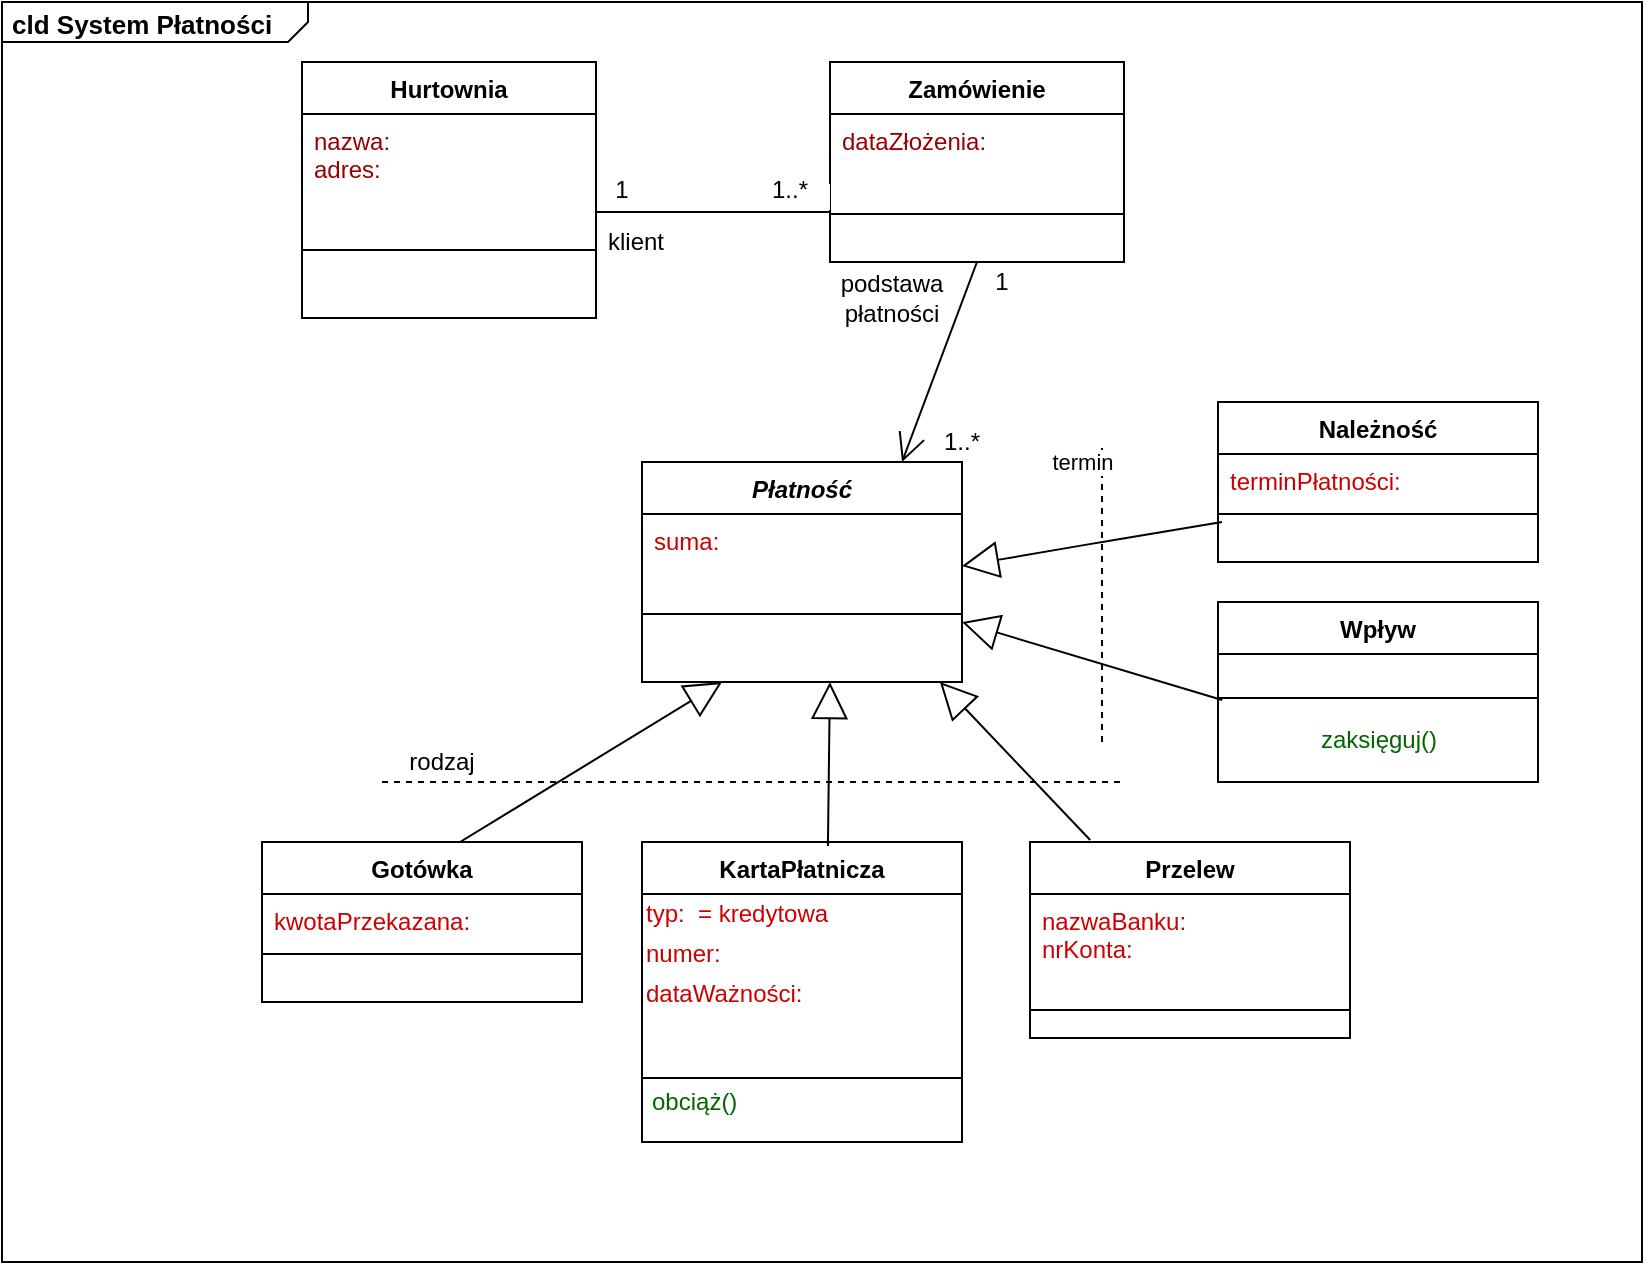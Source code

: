 <mxfile version="13.8.1" type="github">
  <diagram id="C5RBs43oDa-KdzZeNtuy" name="Page-1">
    <mxGraphModel dx="1422" dy="794" grid="1" gridSize="10" guides="1" tooltips="1" connect="1" arrows="1" fold="1" page="1" pageScale="1" pageWidth="827" pageHeight="1169" math="0" shadow="0">
      <root>
        <mxCell id="WIyWlLk6GJQsqaUBKTNV-0" />
        <mxCell id="WIyWlLk6GJQsqaUBKTNV-1" parent="WIyWlLk6GJQsqaUBKTNV-0" />
        <mxCell id="IsudMii8Q0N2PPrj4jWD-1" value="&lt;p style=&quot;margin: 0px ; margin-top: 4px ; margin-left: 5px ; text-align: left&quot;&gt;&lt;font size=&quot;1&quot;&gt;&lt;b style=&quot;font-size: 13px&quot;&gt;cld System Płatności&lt;/b&gt;&lt;/font&gt;&lt;/p&gt;" style="html=1;shape=mxgraph.sysml.package;overflow=fill;labelX=153;align=left;spacingLeft=5;verticalAlign=top;spacingTop=-3;" vertex="1" parent="WIyWlLk6GJQsqaUBKTNV-1">
          <mxGeometry width="820" height="630" as="geometry" />
        </mxCell>
        <mxCell id="Mx-o0EMdBll9NN91Q_Tn-3" value="" style="endArrow=none;dashed=1;html=1;" parent="WIyWlLk6GJQsqaUBKTNV-1" edge="1">
          <mxGeometry width="50" height="50" relative="1" as="geometry">
            <mxPoint x="550" y="370" as="sourcePoint" />
            <mxPoint x="550" y="220" as="targetPoint" />
          </mxGeometry>
        </mxCell>
        <mxCell id="INo-JVVAnC1g_wuhXMjd-1" value="termin" style="endArrow=block;endSize=16;endFill=0;html=1;exitX=0.013;exitY=0.523;exitDx=0;exitDy=0;exitPerimeter=0;" parent="WIyWlLk6GJQsqaUBKTNV-1" source="Mx-o0EMdBll9NN91Q_Tn-8" edge="1">
          <mxGeometry x="0.492" y="-94" width="160" relative="1" as="geometry">
            <mxPoint x="600" y="350" as="sourcePoint" />
            <mxPoint x="480" y="310" as="targetPoint" />
            <Array as="points" />
            <mxPoint as="offset" />
          </mxGeometry>
        </mxCell>
        <mxCell id="zkfFHV4jXpPFQw0GAbJ--0" value="Płatność" style="swimlane;fontStyle=3;align=center;verticalAlign=top;childLayout=stackLayout;horizontal=1;startSize=26;horizontalStack=0;resizeParent=1;resizeLast=0;collapsible=1;marginBottom=0;rounded=0;shadow=0;strokeWidth=1;" parent="WIyWlLk6GJQsqaUBKTNV-1" vertex="1">
          <mxGeometry x="320" y="230" width="160" height="110" as="geometry">
            <mxRectangle x="230" y="140" width="160" height="26" as="alternateBounds" />
          </mxGeometry>
        </mxCell>
        <mxCell id="zkfFHV4jXpPFQw0GAbJ--2" value="suma:" style="text;align=left;verticalAlign=top;spacingLeft=4;spacingRight=4;overflow=hidden;rotatable=0;points=[[0,0.5],[1,0.5]];portConstraint=eastwest;rounded=0;shadow=0;html=0;fontColor=#CC0000;" parent="zkfFHV4jXpPFQw0GAbJ--0" vertex="1">
          <mxGeometry y="26" width="160" height="26" as="geometry" />
        </mxCell>
        <mxCell id="zkfFHV4jXpPFQw0GAbJ--4" value="" style="line;html=1;strokeWidth=1;align=left;verticalAlign=middle;spacingTop=-1;spacingLeft=3;spacingRight=3;rotatable=0;labelPosition=right;points=[];portConstraint=eastwest;" parent="zkfFHV4jXpPFQw0GAbJ--0" vertex="1">
          <mxGeometry y="52" width="160" height="48" as="geometry" />
        </mxCell>
        <mxCell id="zkfFHV4jXpPFQw0GAbJ--17" value="Należność" style="swimlane;fontStyle=1;align=center;verticalAlign=top;childLayout=stackLayout;horizontal=1;startSize=26;horizontalStack=0;resizeParent=1;resizeLast=0;collapsible=1;marginBottom=0;rounded=0;shadow=0;strokeWidth=1;" parent="WIyWlLk6GJQsqaUBKTNV-1" vertex="1">
          <mxGeometry x="608" y="200" width="160" height="80" as="geometry">
            <mxRectangle x="550" y="140" width="160" height="26" as="alternateBounds" />
          </mxGeometry>
        </mxCell>
        <mxCell id="zkfFHV4jXpPFQw0GAbJ--22" value="terminPłatności:" style="text;align=left;verticalAlign=top;spacingLeft=4;spacingRight=4;overflow=hidden;rotatable=0;points=[[0,0.5],[1,0.5]];portConstraint=eastwest;rounded=0;shadow=0;html=0;fontColor=#CC0000;" parent="zkfFHV4jXpPFQw0GAbJ--17" vertex="1">
          <mxGeometry y="26" width="160" height="26" as="geometry" />
        </mxCell>
        <mxCell id="zkfFHV4jXpPFQw0GAbJ--23" value="" style="line;html=1;strokeWidth=1;align=left;verticalAlign=middle;spacingTop=-1;spacingLeft=3;spacingRight=3;rotatable=0;labelPosition=right;points=[];portConstraint=eastwest;" parent="zkfFHV4jXpPFQw0GAbJ--17" vertex="1">
          <mxGeometry y="52" width="160" height="8" as="geometry" />
        </mxCell>
        <mxCell id="INo-JVVAnC1g_wuhXMjd-0" value="termin" style="endArrow=block;endSize=16;endFill=0;html=1;" parent="zkfFHV4jXpPFQw0GAbJ--17" edge="1">
          <mxGeometry x="-0.077" y="-41" width="160" relative="1" as="geometry">
            <mxPoint x="2" y="60" as="sourcePoint" />
            <mxPoint x="-128" y="82" as="targetPoint" />
            <Array as="points">
              <mxPoint x="-58" y="70" />
            </Array>
            <mxPoint x="-3" as="offset" />
          </mxGeometry>
        </mxCell>
        <mxCell id="Mx-o0EMdBll9NN91Q_Tn-6" value="Wpływ" style="swimlane;fontStyle=1;align=center;verticalAlign=top;childLayout=stackLayout;horizontal=1;startSize=26;horizontalStack=0;resizeParent=1;resizeLast=0;collapsible=1;marginBottom=0;rounded=0;shadow=0;strokeWidth=1;" parent="WIyWlLk6GJQsqaUBKTNV-1" vertex="1">
          <mxGeometry x="608" y="300" width="160" height="90" as="geometry">
            <mxRectangle x="550" y="140" width="160" height="26" as="alternateBounds" />
          </mxGeometry>
        </mxCell>
        <mxCell id="Mx-o0EMdBll9NN91Q_Tn-8" value="" style="line;html=1;strokeWidth=1;align=left;verticalAlign=middle;spacingTop=-1;spacingLeft=3;spacingRight=3;rotatable=0;labelPosition=right;points=[];portConstraint=eastwest;" parent="Mx-o0EMdBll9NN91Q_Tn-6" vertex="1">
          <mxGeometry y="26" width="160" height="44" as="geometry" />
        </mxCell>
        <mxCell id="INo-JVVAnC1g_wuhXMjd-3" value="zaksięguj()" style="text;html=1;align=center;verticalAlign=middle;resizable=0;points=[];autosize=1;labelPosition=center;verticalLabelPosition=middle;spacingTop=-13;fontColor=#006600;" parent="Mx-o0EMdBll9NN91Q_Tn-6" vertex="1">
          <mxGeometry y="70" width="160" height="10" as="geometry" />
        </mxCell>
        <mxCell id="zkfFHV4jXpPFQw0GAbJ--6" value="Gotówka" style="swimlane;fontStyle=1;align=center;verticalAlign=top;childLayout=stackLayout;horizontal=1;startSize=26;horizontalStack=0;resizeParent=1;resizeLast=0;collapsible=1;marginBottom=0;rounded=0;shadow=0;strokeWidth=1;" parent="WIyWlLk6GJQsqaUBKTNV-1" vertex="1">
          <mxGeometry x="130" y="420" width="160" height="80" as="geometry">
            <mxRectangle x="130" y="380" width="160" height="26" as="alternateBounds" />
          </mxGeometry>
        </mxCell>
        <mxCell id="zkfFHV4jXpPFQw0GAbJ--7" value="kwotaPrzekazana:" style="text;align=left;verticalAlign=top;spacingLeft=4;spacingRight=4;overflow=hidden;rotatable=0;points=[[0,0.5],[1,0.5]];portConstraint=eastwest;fontColor=#CC0000;" parent="zkfFHV4jXpPFQw0GAbJ--6" vertex="1">
          <mxGeometry y="26" width="160" height="26" as="geometry" />
        </mxCell>
        <mxCell id="zkfFHV4jXpPFQw0GAbJ--9" value="" style="line;html=1;strokeWidth=1;align=left;verticalAlign=middle;spacingTop=-1;spacingLeft=3;spacingRight=3;rotatable=0;labelPosition=right;points=[];portConstraint=eastwest;" parent="zkfFHV4jXpPFQw0GAbJ--6" vertex="1">
          <mxGeometry y="52" width="160" height="8" as="geometry" />
        </mxCell>
        <mxCell id="zkfFHV4jXpPFQw0GAbJ--13" value="KartaPłatnicza" style="swimlane;fontStyle=1;align=center;verticalAlign=top;childLayout=stackLayout;horizontal=1;startSize=26;horizontalStack=0;resizeParent=1;resizeLast=0;collapsible=1;marginBottom=0;rounded=0;shadow=0;strokeWidth=1;" parent="WIyWlLk6GJQsqaUBKTNV-1" vertex="1">
          <mxGeometry x="320" y="420" width="160" height="150" as="geometry">
            <mxRectangle x="340" y="380" width="170" height="26" as="alternateBounds" />
          </mxGeometry>
        </mxCell>
        <mxCell id="INo-JVVAnC1g_wuhXMjd-11" value="typ:&amp;nbsp; = kredytowa" style="text;html=1;align=left;verticalAlign=middle;resizable=0;points=[];autosize=1;fontColor=#CC0000;" parent="zkfFHV4jXpPFQw0GAbJ--13" vertex="1">
          <mxGeometry y="26" width="160" height="20" as="geometry" />
        </mxCell>
        <mxCell id="INo-JVVAnC1g_wuhXMjd-12" value="numer:" style="text;html=1;align=left;verticalAlign=middle;resizable=0;points=[];autosize=1;fontColor=#CC0000;" parent="zkfFHV4jXpPFQw0GAbJ--13" vertex="1">
          <mxGeometry y="46" width="160" height="20" as="geometry" />
        </mxCell>
        <mxCell id="INo-JVVAnC1g_wuhXMjd-13" value="dataWażności:" style="text;html=1;align=left;verticalAlign=middle;resizable=0;points=[];autosize=1;fontColor=#CC0000;" parent="zkfFHV4jXpPFQw0GAbJ--13" vertex="1">
          <mxGeometry y="66" width="160" height="20" as="geometry" />
        </mxCell>
        <mxCell id="zkfFHV4jXpPFQw0GAbJ--15" value="" style="line;html=1;strokeWidth=1;align=left;verticalAlign=middle;spacingTop=-1;spacingLeft=3;spacingRight=3;rotatable=0;labelPosition=right;points=[];portConstraint=eastwest;" parent="zkfFHV4jXpPFQw0GAbJ--13" vertex="1">
          <mxGeometry y="86" width="160" height="64" as="geometry" />
        </mxCell>
        <mxCell id="INo-JVVAnC1g_wuhXMjd-4" value="Przelew" style="swimlane;fontStyle=1;align=center;verticalAlign=top;childLayout=stackLayout;horizontal=1;startSize=26;horizontalStack=0;resizeParent=1;resizeLast=0;collapsible=1;marginBottom=0;rounded=0;shadow=0;strokeWidth=1;" parent="WIyWlLk6GJQsqaUBKTNV-1" vertex="1">
          <mxGeometry x="514" y="420" width="160" height="98" as="geometry">
            <mxRectangle x="340" y="380" width="170" height="26" as="alternateBounds" />
          </mxGeometry>
        </mxCell>
        <mxCell id="INo-JVVAnC1g_wuhXMjd-5" value="nazwaBanku:&#xa;nrKonta:&#xa;" style="text;align=left;verticalAlign=top;spacingLeft=4;spacingRight=4;overflow=hidden;rotatable=0;points=[[0,0.5],[1,0.5]];portConstraint=eastwest;fontColor=#CC0000;" parent="INo-JVVAnC1g_wuhXMjd-4" vertex="1">
          <mxGeometry y="26" width="160" height="44" as="geometry" />
        </mxCell>
        <mxCell id="INo-JVVAnC1g_wuhXMjd-6" value="" style="line;html=1;strokeWidth=1;align=left;verticalAlign=middle;spacingTop=-1;spacingLeft=3;spacingRight=3;rotatable=0;labelPosition=right;points=[];portConstraint=eastwest;" parent="INo-JVVAnC1g_wuhXMjd-4" vertex="1">
          <mxGeometry y="70" width="160" height="28" as="geometry" />
        </mxCell>
        <mxCell id="INo-JVVAnC1g_wuhXMjd-14" value="obciąż()" style="text;html=1;align=left;verticalAlign=middle;resizable=0;points=[];autosize=1;spacingLeft=-102;fontColor=#006600;" parent="WIyWlLk6GJQsqaUBKTNV-1" vertex="1">
          <mxGeometry x="425" y="540" width="-40" height="20" as="geometry" />
        </mxCell>
        <mxCell id="INo-JVVAnC1g_wuhXMjd-15" value="" style="endArrow=none;dashed=1;html=1;fontColor=#CC0000;" parent="WIyWlLk6GJQsqaUBKTNV-1" edge="1">
          <mxGeometry width="50" height="50" relative="1" as="geometry">
            <mxPoint x="190" y="390" as="sourcePoint" />
            <mxPoint x="560" y="390" as="targetPoint" />
            <Array as="points">
              <mxPoint x="390" y="390" />
            </Array>
          </mxGeometry>
        </mxCell>
        <mxCell id="INo-JVVAnC1g_wuhXMjd-16" value="Extends" style="endArrow=block;endSize=16;endFill=0;html=1;exitX=0.619;exitY=0;exitDx=0;exitDy=0;exitPerimeter=0;entryX=0.25;entryY=1;entryDx=0;entryDy=0;fontColor=#FFFFFF;" parent="WIyWlLk6GJQsqaUBKTNV-1" source="zkfFHV4jXpPFQw0GAbJ--6" target="zkfFHV4jXpPFQw0GAbJ--0" edge="1">
          <mxGeometry x="0.375" y="185" width="160" relative="1" as="geometry">
            <mxPoint x="230" y="344.5" as="sourcePoint" />
            <mxPoint x="340" y="345" as="targetPoint" />
            <mxPoint y="1" as="offset" />
          </mxGeometry>
        </mxCell>
        <mxCell id="INo-JVVAnC1g_wuhXMjd-18" value="Extends" style="endArrow=block;endSize=16;endFill=0;html=1;exitX=0.581;exitY=0.013;exitDx=0;exitDy=0;exitPerimeter=0;fontColor=#FFFFFF;" parent="WIyWlLk6GJQsqaUBKTNV-1" source="zkfFHV4jXpPFQw0GAbJ--13" edge="1">
          <mxGeometry x="1" y="184" width="160" relative="1" as="geometry">
            <mxPoint x="414" y="415" as="sourcePoint" />
            <mxPoint x="413.96" y="340" as="targetPoint" />
            <mxPoint y="-8" as="offset" />
          </mxGeometry>
        </mxCell>
        <mxCell id="INo-JVVAnC1g_wuhXMjd-19" value="Extends" style="endArrow=block;endSize=16;endFill=0;html=1;exitX=0.188;exitY=-0.01;exitDx=0;exitDy=0;exitPerimeter=0;fontColor=#FFFFFF;" parent="WIyWlLk6GJQsqaUBKTNV-1" source="INo-JVVAnC1g_wuhXMjd-4" edge="1">
          <mxGeometry x="-1" y="151" width="160" relative="1" as="geometry">
            <mxPoint x="540" y="415" as="sourcePoint" />
            <mxPoint x="468.96" y="340" as="targetPoint" />
            <mxPoint x="109" y="47" as="offset" />
          </mxGeometry>
        </mxCell>
        <mxCell id="INo-JVVAnC1g_wuhXMjd-20" value="rodzaj" style="text;html=1;strokeColor=none;fillColor=none;align=center;verticalAlign=middle;whiteSpace=wrap;rounded=0;" parent="WIyWlLk6GJQsqaUBKTNV-1" vertex="1">
          <mxGeometry x="200" y="370" width="40" height="20" as="geometry" />
        </mxCell>
        <mxCell id="INo-JVVAnC1g_wuhXMjd-24" value="" style="endArrow=open;endFill=1;endSize=12;html=1;fontColor=#FFFFFF;exitX=0.5;exitY=1;exitDx=0;exitDy=0;" parent="WIyWlLk6GJQsqaUBKTNV-1" source="INo-JVVAnC1g_wuhXMjd-21" edge="1">
          <mxGeometry width="160" relative="1" as="geometry">
            <mxPoint x="270" y="310" as="sourcePoint" />
            <mxPoint x="450" y="230" as="targetPoint" />
            <Array as="points" />
          </mxGeometry>
        </mxCell>
        <mxCell id="INo-JVVAnC1g_wuhXMjd-25" value="Hurtownia" style="swimlane;fontStyle=1;align=center;verticalAlign=top;childLayout=stackLayout;horizontal=1;startSize=26;horizontalStack=0;resizeParent=1;resizeLast=0;collapsible=1;marginBottom=0;rounded=0;shadow=0;strokeWidth=1;" parent="WIyWlLk6GJQsqaUBKTNV-1" vertex="1">
          <mxGeometry x="150" y="30" width="147" height="128" as="geometry">
            <mxRectangle x="230" y="140" width="160" height="26" as="alternateBounds" />
          </mxGeometry>
        </mxCell>
        <mxCell id="INo-JVVAnC1g_wuhXMjd-26" value="nazwa:&#xa;adres:&#xa;" style="text;align=left;verticalAlign=top;spacingLeft=4;spacingRight=4;overflow=hidden;rotatable=0;points=[[0,0.5],[1,0.5]];portConstraint=eastwest;rounded=0;shadow=0;html=0;fontColor=#990000;" parent="INo-JVVAnC1g_wuhXMjd-25" vertex="1">
          <mxGeometry y="26" width="147" height="34" as="geometry" />
        </mxCell>
        <mxCell id="INo-JVVAnC1g_wuhXMjd-27" value="" style="line;html=1;strokeWidth=1;align=left;verticalAlign=middle;spacingTop=-1;spacingLeft=3;spacingRight=3;rotatable=0;labelPosition=right;points=[];portConstraint=eastwest;" parent="INo-JVVAnC1g_wuhXMjd-25" vertex="1">
          <mxGeometry y="60" width="147" height="68" as="geometry" />
        </mxCell>
        <mxCell id="INo-JVVAnC1g_wuhXMjd-21" value="Zamówienie" style="swimlane;fontStyle=1;align=center;verticalAlign=top;childLayout=stackLayout;horizontal=1;startSize=26;horizontalStack=0;resizeParent=1;resizeLast=0;collapsible=1;marginBottom=0;rounded=0;shadow=0;strokeWidth=1;" parent="WIyWlLk6GJQsqaUBKTNV-1" vertex="1">
          <mxGeometry x="414" y="30" width="147" height="100" as="geometry">
            <mxRectangle x="230" y="140" width="160" height="26" as="alternateBounds" />
          </mxGeometry>
        </mxCell>
        <mxCell id="INo-JVVAnC1g_wuhXMjd-22" value="dataZłożenia:" style="text;align=left;verticalAlign=top;spacingLeft=4;spacingRight=4;overflow=hidden;rotatable=0;points=[[0,0.5],[1,0.5]];portConstraint=eastwest;rounded=0;shadow=0;html=0;fontColor=#990000;" parent="INo-JVVAnC1g_wuhXMjd-21" vertex="1">
          <mxGeometry y="26" width="147" height="26" as="geometry" />
        </mxCell>
        <mxCell id="INo-JVVAnC1g_wuhXMjd-23" value="" style="line;html=1;strokeWidth=1;align=left;verticalAlign=middle;spacingTop=-1;spacingLeft=3;spacingRight=3;rotatable=0;labelPosition=right;points=[];portConstraint=eastwest;" parent="INo-JVVAnC1g_wuhXMjd-21" vertex="1">
          <mxGeometry y="52" width="147" height="48" as="geometry" />
        </mxCell>
        <mxCell id="INo-JVVAnC1g_wuhXMjd-28" value="" style="endArrow=none;html=1;edgeStyle=orthogonalEdgeStyle;fontColor=#FFFFFF;entryX=0;entryY=0.75;entryDx=0;entryDy=0;" parent="WIyWlLk6GJQsqaUBKTNV-1" target="INo-JVVAnC1g_wuhXMjd-21" edge="1">
          <mxGeometry relative="1" as="geometry">
            <mxPoint x="297" y="105" as="sourcePoint" />
            <mxPoint x="410" y="100" as="targetPoint" />
            <Array as="points">
              <mxPoint x="297" y="105" />
            </Array>
          </mxGeometry>
        </mxCell>
        <mxCell id="INo-JVVAnC1g_wuhXMjd-29" value="parent" style="edgeLabel;resizable=0;html=1;align=left;verticalAlign=bottom;fontColor=#FFFFFF;rotation=90;" parent="INo-JVVAnC1g_wuhXMjd-28" connectable="0" vertex="1">
          <mxGeometry x="-1" relative="1" as="geometry" />
        </mxCell>
        <mxCell id="INo-JVVAnC1g_wuhXMjd-30" value="child" style="edgeLabel;resizable=0;html=1;align=right;verticalAlign=bottom;fontColor=#FFFFFF;" parent="INo-JVVAnC1g_wuhXMjd-28" connectable="0" vertex="1">
          <mxGeometry x="1" relative="1" as="geometry" />
        </mxCell>
        <mxCell id="INo-JVVAnC1g_wuhXMjd-33" value="1" style="text;html=1;strokeColor=none;fillColor=none;align=center;verticalAlign=middle;whiteSpace=wrap;rounded=0;" parent="WIyWlLk6GJQsqaUBKTNV-1" vertex="1">
          <mxGeometry x="290" y="84" width="40" height="20" as="geometry" />
        </mxCell>
        <mxCell id="INo-JVVAnC1g_wuhXMjd-34" value="klient" style="text;html=1;strokeColor=none;fillColor=none;align=center;verticalAlign=middle;whiteSpace=wrap;rounded=0;fontColor=#000000;" parent="WIyWlLk6GJQsqaUBKTNV-1" vertex="1">
          <mxGeometry x="297" y="110" width="40" height="20" as="geometry" />
        </mxCell>
        <mxCell id="INo-JVVAnC1g_wuhXMjd-35" value="1..*" style="text;html=1;strokeColor=none;fillColor=none;align=center;verticalAlign=middle;whiteSpace=wrap;rounded=0;fontColor=#000000;" parent="WIyWlLk6GJQsqaUBKTNV-1" vertex="1">
          <mxGeometry x="374" y="84" width="40" height="20" as="geometry" />
        </mxCell>
        <mxCell id="INo-JVVAnC1g_wuhXMjd-36" value="&lt;div&gt;podstawa&lt;/div&gt;&lt;div&gt;płatności&lt;br&gt;&lt;/div&gt;" style="text;html=1;strokeColor=none;fillColor=none;align=center;verticalAlign=middle;whiteSpace=wrap;rounded=0;fontColor=#000000;" parent="WIyWlLk6GJQsqaUBKTNV-1" vertex="1">
          <mxGeometry x="425" y="138" width="40" height="20" as="geometry" />
        </mxCell>
        <mxCell id="INo-JVVAnC1g_wuhXMjd-37" value="1" style="text;html=1;strokeColor=none;fillColor=none;align=center;verticalAlign=middle;whiteSpace=wrap;rounded=0;" parent="WIyWlLk6GJQsqaUBKTNV-1" vertex="1">
          <mxGeometry x="480" y="130" width="40" height="20" as="geometry" />
        </mxCell>
        <mxCell id="INo-JVVAnC1g_wuhXMjd-38" value="1..*" style="text;html=1;strokeColor=none;fillColor=none;align=center;verticalAlign=middle;whiteSpace=wrap;rounded=0;fontColor=#000000;" parent="WIyWlLk6GJQsqaUBKTNV-1" vertex="1">
          <mxGeometry x="460" y="210" width="40" height="20" as="geometry" />
        </mxCell>
      </root>
    </mxGraphModel>
  </diagram>
</mxfile>
